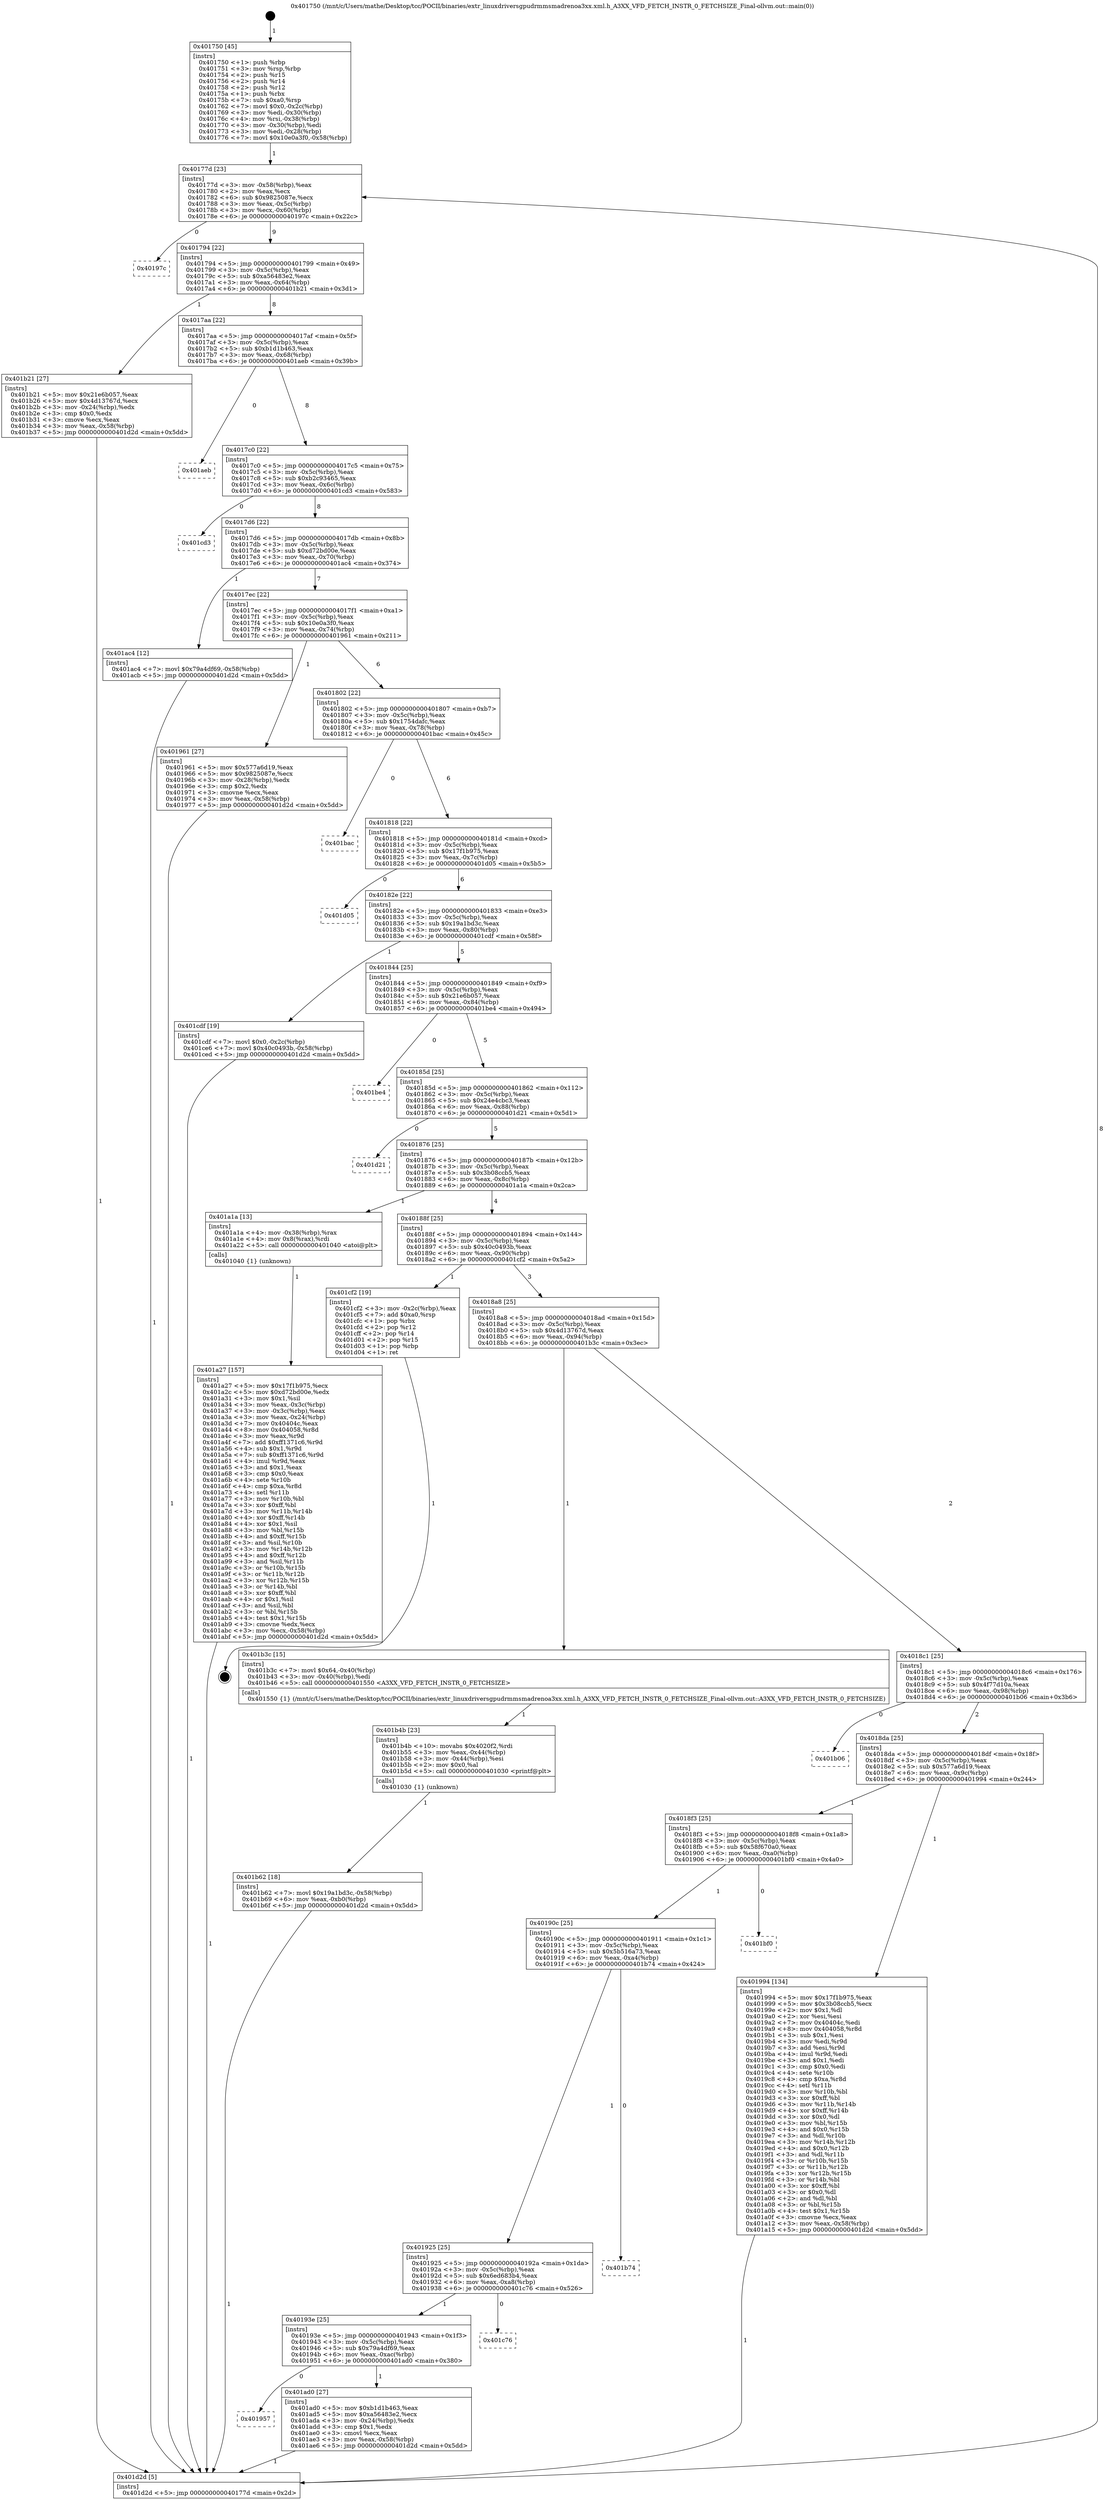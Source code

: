 digraph "0x401750" {
  label = "0x401750 (/mnt/c/Users/mathe/Desktop/tcc/POCII/binaries/extr_linuxdriversgpudrmmsmadrenoa3xx.xml.h_A3XX_VFD_FETCH_INSTR_0_FETCHSIZE_Final-ollvm.out::main(0))"
  labelloc = "t"
  node[shape=record]

  Entry [label="",width=0.3,height=0.3,shape=circle,fillcolor=black,style=filled]
  "0x40177d" [label="{
     0x40177d [23]\l
     | [instrs]\l
     &nbsp;&nbsp;0x40177d \<+3\>: mov -0x58(%rbp),%eax\l
     &nbsp;&nbsp;0x401780 \<+2\>: mov %eax,%ecx\l
     &nbsp;&nbsp;0x401782 \<+6\>: sub $0x9825087e,%ecx\l
     &nbsp;&nbsp;0x401788 \<+3\>: mov %eax,-0x5c(%rbp)\l
     &nbsp;&nbsp;0x40178b \<+3\>: mov %ecx,-0x60(%rbp)\l
     &nbsp;&nbsp;0x40178e \<+6\>: je 000000000040197c \<main+0x22c\>\l
  }"]
  "0x40197c" [label="{
     0x40197c\l
  }", style=dashed]
  "0x401794" [label="{
     0x401794 [22]\l
     | [instrs]\l
     &nbsp;&nbsp;0x401794 \<+5\>: jmp 0000000000401799 \<main+0x49\>\l
     &nbsp;&nbsp;0x401799 \<+3\>: mov -0x5c(%rbp),%eax\l
     &nbsp;&nbsp;0x40179c \<+5\>: sub $0xa56483e2,%eax\l
     &nbsp;&nbsp;0x4017a1 \<+3\>: mov %eax,-0x64(%rbp)\l
     &nbsp;&nbsp;0x4017a4 \<+6\>: je 0000000000401b21 \<main+0x3d1\>\l
  }"]
  Exit [label="",width=0.3,height=0.3,shape=circle,fillcolor=black,style=filled,peripheries=2]
  "0x401b21" [label="{
     0x401b21 [27]\l
     | [instrs]\l
     &nbsp;&nbsp;0x401b21 \<+5\>: mov $0x21e6b057,%eax\l
     &nbsp;&nbsp;0x401b26 \<+5\>: mov $0x4d13767d,%ecx\l
     &nbsp;&nbsp;0x401b2b \<+3\>: mov -0x24(%rbp),%edx\l
     &nbsp;&nbsp;0x401b2e \<+3\>: cmp $0x0,%edx\l
     &nbsp;&nbsp;0x401b31 \<+3\>: cmove %ecx,%eax\l
     &nbsp;&nbsp;0x401b34 \<+3\>: mov %eax,-0x58(%rbp)\l
     &nbsp;&nbsp;0x401b37 \<+5\>: jmp 0000000000401d2d \<main+0x5dd\>\l
  }"]
  "0x4017aa" [label="{
     0x4017aa [22]\l
     | [instrs]\l
     &nbsp;&nbsp;0x4017aa \<+5\>: jmp 00000000004017af \<main+0x5f\>\l
     &nbsp;&nbsp;0x4017af \<+3\>: mov -0x5c(%rbp),%eax\l
     &nbsp;&nbsp;0x4017b2 \<+5\>: sub $0xb1d1b463,%eax\l
     &nbsp;&nbsp;0x4017b7 \<+3\>: mov %eax,-0x68(%rbp)\l
     &nbsp;&nbsp;0x4017ba \<+6\>: je 0000000000401aeb \<main+0x39b\>\l
  }"]
  "0x401b62" [label="{
     0x401b62 [18]\l
     | [instrs]\l
     &nbsp;&nbsp;0x401b62 \<+7\>: movl $0x19a1bd3c,-0x58(%rbp)\l
     &nbsp;&nbsp;0x401b69 \<+6\>: mov %eax,-0xb0(%rbp)\l
     &nbsp;&nbsp;0x401b6f \<+5\>: jmp 0000000000401d2d \<main+0x5dd\>\l
  }"]
  "0x401aeb" [label="{
     0x401aeb\l
  }", style=dashed]
  "0x4017c0" [label="{
     0x4017c0 [22]\l
     | [instrs]\l
     &nbsp;&nbsp;0x4017c0 \<+5\>: jmp 00000000004017c5 \<main+0x75\>\l
     &nbsp;&nbsp;0x4017c5 \<+3\>: mov -0x5c(%rbp),%eax\l
     &nbsp;&nbsp;0x4017c8 \<+5\>: sub $0xb2c93465,%eax\l
     &nbsp;&nbsp;0x4017cd \<+3\>: mov %eax,-0x6c(%rbp)\l
     &nbsp;&nbsp;0x4017d0 \<+6\>: je 0000000000401cd3 \<main+0x583\>\l
  }"]
  "0x401b4b" [label="{
     0x401b4b [23]\l
     | [instrs]\l
     &nbsp;&nbsp;0x401b4b \<+10\>: movabs $0x4020f2,%rdi\l
     &nbsp;&nbsp;0x401b55 \<+3\>: mov %eax,-0x44(%rbp)\l
     &nbsp;&nbsp;0x401b58 \<+3\>: mov -0x44(%rbp),%esi\l
     &nbsp;&nbsp;0x401b5b \<+2\>: mov $0x0,%al\l
     &nbsp;&nbsp;0x401b5d \<+5\>: call 0000000000401030 \<printf@plt\>\l
     | [calls]\l
     &nbsp;&nbsp;0x401030 \{1\} (unknown)\l
  }"]
  "0x401cd3" [label="{
     0x401cd3\l
  }", style=dashed]
  "0x4017d6" [label="{
     0x4017d6 [22]\l
     | [instrs]\l
     &nbsp;&nbsp;0x4017d6 \<+5\>: jmp 00000000004017db \<main+0x8b\>\l
     &nbsp;&nbsp;0x4017db \<+3\>: mov -0x5c(%rbp),%eax\l
     &nbsp;&nbsp;0x4017de \<+5\>: sub $0xd72bd00e,%eax\l
     &nbsp;&nbsp;0x4017e3 \<+3\>: mov %eax,-0x70(%rbp)\l
     &nbsp;&nbsp;0x4017e6 \<+6\>: je 0000000000401ac4 \<main+0x374\>\l
  }"]
  "0x401957" [label="{
     0x401957\l
  }", style=dashed]
  "0x401ac4" [label="{
     0x401ac4 [12]\l
     | [instrs]\l
     &nbsp;&nbsp;0x401ac4 \<+7\>: movl $0x79a4df69,-0x58(%rbp)\l
     &nbsp;&nbsp;0x401acb \<+5\>: jmp 0000000000401d2d \<main+0x5dd\>\l
  }"]
  "0x4017ec" [label="{
     0x4017ec [22]\l
     | [instrs]\l
     &nbsp;&nbsp;0x4017ec \<+5\>: jmp 00000000004017f1 \<main+0xa1\>\l
     &nbsp;&nbsp;0x4017f1 \<+3\>: mov -0x5c(%rbp),%eax\l
     &nbsp;&nbsp;0x4017f4 \<+5\>: sub $0x10e0a3f0,%eax\l
     &nbsp;&nbsp;0x4017f9 \<+3\>: mov %eax,-0x74(%rbp)\l
     &nbsp;&nbsp;0x4017fc \<+6\>: je 0000000000401961 \<main+0x211\>\l
  }"]
  "0x401ad0" [label="{
     0x401ad0 [27]\l
     | [instrs]\l
     &nbsp;&nbsp;0x401ad0 \<+5\>: mov $0xb1d1b463,%eax\l
     &nbsp;&nbsp;0x401ad5 \<+5\>: mov $0xa56483e2,%ecx\l
     &nbsp;&nbsp;0x401ada \<+3\>: mov -0x24(%rbp),%edx\l
     &nbsp;&nbsp;0x401add \<+3\>: cmp $0x1,%edx\l
     &nbsp;&nbsp;0x401ae0 \<+3\>: cmovl %ecx,%eax\l
     &nbsp;&nbsp;0x401ae3 \<+3\>: mov %eax,-0x58(%rbp)\l
     &nbsp;&nbsp;0x401ae6 \<+5\>: jmp 0000000000401d2d \<main+0x5dd\>\l
  }"]
  "0x401961" [label="{
     0x401961 [27]\l
     | [instrs]\l
     &nbsp;&nbsp;0x401961 \<+5\>: mov $0x577a6d19,%eax\l
     &nbsp;&nbsp;0x401966 \<+5\>: mov $0x9825087e,%ecx\l
     &nbsp;&nbsp;0x40196b \<+3\>: mov -0x28(%rbp),%edx\l
     &nbsp;&nbsp;0x40196e \<+3\>: cmp $0x2,%edx\l
     &nbsp;&nbsp;0x401971 \<+3\>: cmovne %ecx,%eax\l
     &nbsp;&nbsp;0x401974 \<+3\>: mov %eax,-0x58(%rbp)\l
     &nbsp;&nbsp;0x401977 \<+5\>: jmp 0000000000401d2d \<main+0x5dd\>\l
  }"]
  "0x401802" [label="{
     0x401802 [22]\l
     | [instrs]\l
     &nbsp;&nbsp;0x401802 \<+5\>: jmp 0000000000401807 \<main+0xb7\>\l
     &nbsp;&nbsp;0x401807 \<+3\>: mov -0x5c(%rbp),%eax\l
     &nbsp;&nbsp;0x40180a \<+5\>: sub $0x1754dafc,%eax\l
     &nbsp;&nbsp;0x40180f \<+3\>: mov %eax,-0x78(%rbp)\l
     &nbsp;&nbsp;0x401812 \<+6\>: je 0000000000401bac \<main+0x45c\>\l
  }"]
  "0x401d2d" [label="{
     0x401d2d [5]\l
     | [instrs]\l
     &nbsp;&nbsp;0x401d2d \<+5\>: jmp 000000000040177d \<main+0x2d\>\l
  }"]
  "0x401750" [label="{
     0x401750 [45]\l
     | [instrs]\l
     &nbsp;&nbsp;0x401750 \<+1\>: push %rbp\l
     &nbsp;&nbsp;0x401751 \<+3\>: mov %rsp,%rbp\l
     &nbsp;&nbsp;0x401754 \<+2\>: push %r15\l
     &nbsp;&nbsp;0x401756 \<+2\>: push %r14\l
     &nbsp;&nbsp;0x401758 \<+2\>: push %r12\l
     &nbsp;&nbsp;0x40175a \<+1\>: push %rbx\l
     &nbsp;&nbsp;0x40175b \<+7\>: sub $0xa0,%rsp\l
     &nbsp;&nbsp;0x401762 \<+7\>: movl $0x0,-0x2c(%rbp)\l
     &nbsp;&nbsp;0x401769 \<+3\>: mov %edi,-0x30(%rbp)\l
     &nbsp;&nbsp;0x40176c \<+4\>: mov %rsi,-0x38(%rbp)\l
     &nbsp;&nbsp;0x401770 \<+3\>: mov -0x30(%rbp),%edi\l
     &nbsp;&nbsp;0x401773 \<+3\>: mov %edi,-0x28(%rbp)\l
     &nbsp;&nbsp;0x401776 \<+7\>: movl $0x10e0a3f0,-0x58(%rbp)\l
  }"]
  "0x40193e" [label="{
     0x40193e [25]\l
     | [instrs]\l
     &nbsp;&nbsp;0x40193e \<+5\>: jmp 0000000000401943 \<main+0x1f3\>\l
     &nbsp;&nbsp;0x401943 \<+3\>: mov -0x5c(%rbp),%eax\l
     &nbsp;&nbsp;0x401946 \<+5\>: sub $0x79a4df69,%eax\l
     &nbsp;&nbsp;0x40194b \<+6\>: mov %eax,-0xac(%rbp)\l
     &nbsp;&nbsp;0x401951 \<+6\>: je 0000000000401ad0 \<main+0x380\>\l
  }"]
  "0x401bac" [label="{
     0x401bac\l
  }", style=dashed]
  "0x401818" [label="{
     0x401818 [22]\l
     | [instrs]\l
     &nbsp;&nbsp;0x401818 \<+5\>: jmp 000000000040181d \<main+0xcd\>\l
     &nbsp;&nbsp;0x40181d \<+3\>: mov -0x5c(%rbp),%eax\l
     &nbsp;&nbsp;0x401820 \<+5\>: sub $0x17f1b975,%eax\l
     &nbsp;&nbsp;0x401825 \<+3\>: mov %eax,-0x7c(%rbp)\l
     &nbsp;&nbsp;0x401828 \<+6\>: je 0000000000401d05 \<main+0x5b5\>\l
  }"]
  "0x401c76" [label="{
     0x401c76\l
  }", style=dashed]
  "0x401d05" [label="{
     0x401d05\l
  }", style=dashed]
  "0x40182e" [label="{
     0x40182e [22]\l
     | [instrs]\l
     &nbsp;&nbsp;0x40182e \<+5\>: jmp 0000000000401833 \<main+0xe3\>\l
     &nbsp;&nbsp;0x401833 \<+3\>: mov -0x5c(%rbp),%eax\l
     &nbsp;&nbsp;0x401836 \<+5\>: sub $0x19a1bd3c,%eax\l
     &nbsp;&nbsp;0x40183b \<+3\>: mov %eax,-0x80(%rbp)\l
     &nbsp;&nbsp;0x40183e \<+6\>: je 0000000000401cdf \<main+0x58f\>\l
  }"]
  "0x401925" [label="{
     0x401925 [25]\l
     | [instrs]\l
     &nbsp;&nbsp;0x401925 \<+5\>: jmp 000000000040192a \<main+0x1da\>\l
     &nbsp;&nbsp;0x40192a \<+3\>: mov -0x5c(%rbp),%eax\l
     &nbsp;&nbsp;0x40192d \<+5\>: sub $0x6ed683b4,%eax\l
     &nbsp;&nbsp;0x401932 \<+6\>: mov %eax,-0xa8(%rbp)\l
     &nbsp;&nbsp;0x401938 \<+6\>: je 0000000000401c76 \<main+0x526\>\l
  }"]
  "0x401cdf" [label="{
     0x401cdf [19]\l
     | [instrs]\l
     &nbsp;&nbsp;0x401cdf \<+7\>: movl $0x0,-0x2c(%rbp)\l
     &nbsp;&nbsp;0x401ce6 \<+7\>: movl $0x40c0493b,-0x58(%rbp)\l
     &nbsp;&nbsp;0x401ced \<+5\>: jmp 0000000000401d2d \<main+0x5dd\>\l
  }"]
  "0x401844" [label="{
     0x401844 [25]\l
     | [instrs]\l
     &nbsp;&nbsp;0x401844 \<+5\>: jmp 0000000000401849 \<main+0xf9\>\l
     &nbsp;&nbsp;0x401849 \<+3\>: mov -0x5c(%rbp),%eax\l
     &nbsp;&nbsp;0x40184c \<+5\>: sub $0x21e6b057,%eax\l
     &nbsp;&nbsp;0x401851 \<+6\>: mov %eax,-0x84(%rbp)\l
     &nbsp;&nbsp;0x401857 \<+6\>: je 0000000000401be4 \<main+0x494\>\l
  }"]
  "0x401b74" [label="{
     0x401b74\l
  }", style=dashed]
  "0x401be4" [label="{
     0x401be4\l
  }", style=dashed]
  "0x40185d" [label="{
     0x40185d [25]\l
     | [instrs]\l
     &nbsp;&nbsp;0x40185d \<+5\>: jmp 0000000000401862 \<main+0x112\>\l
     &nbsp;&nbsp;0x401862 \<+3\>: mov -0x5c(%rbp),%eax\l
     &nbsp;&nbsp;0x401865 \<+5\>: sub $0x24e4cbc3,%eax\l
     &nbsp;&nbsp;0x40186a \<+6\>: mov %eax,-0x88(%rbp)\l
     &nbsp;&nbsp;0x401870 \<+6\>: je 0000000000401d21 \<main+0x5d1\>\l
  }"]
  "0x40190c" [label="{
     0x40190c [25]\l
     | [instrs]\l
     &nbsp;&nbsp;0x40190c \<+5\>: jmp 0000000000401911 \<main+0x1c1\>\l
     &nbsp;&nbsp;0x401911 \<+3\>: mov -0x5c(%rbp),%eax\l
     &nbsp;&nbsp;0x401914 \<+5\>: sub $0x5b516a73,%eax\l
     &nbsp;&nbsp;0x401919 \<+6\>: mov %eax,-0xa4(%rbp)\l
     &nbsp;&nbsp;0x40191f \<+6\>: je 0000000000401b74 \<main+0x424\>\l
  }"]
  "0x401d21" [label="{
     0x401d21\l
  }", style=dashed]
  "0x401876" [label="{
     0x401876 [25]\l
     | [instrs]\l
     &nbsp;&nbsp;0x401876 \<+5\>: jmp 000000000040187b \<main+0x12b\>\l
     &nbsp;&nbsp;0x40187b \<+3\>: mov -0x5c(%rbp),%eax\l
     &nbsp;&nbsp;0x40187e \<+5\>: sub $0x3b08ccb5,%eax\l
     &nbsp;&nbsp;0x401883 \<+6\>: mov %eax,-0x8c(%rbp)\l
     &nbsp;&nbsp;0x401889 \<+6\>: je 0000000000401a1a \<main+0x2ca\>\l
  }"]
  "0x401bf0" [label="{
     0x401bf0\l
  }", style=dashed]
  "0x401a1a" [label="{
     0x401a1a [13]\l
     | [instrs]\l
     &nbsp;&nbsp;0x401a1a \<+4\>: mov -0x38(%rbp),%rax\l
     &nbsp;&nbsp;0x401a1e \<+4\>: mov 0x8(%rax),%rdi\l
     &nbsp;&nbsp;0x401a22 \<+5\>: call 0000000000401040 \<atoi@plt\>\l
     | [calls]\l
     &nbsp;&nbsp;0x401040 \{1\} (unknown)\l
  }"]
  "0x40188f" [label="{
     0x40188f [25]\l
     | [instrs]\l
     &nbsp;&nbsp;0x40188f \<+5\>: jmp 0000000000401894 \<main+0x144\>\l
     &nbsp;&nbsp;0x401894 \<+3\>: mov -0x5c(%rbp),%eax\l
     &nbsp;&nbsp;0x401897 \<+5\>: sub $0x40c0493b,%eax\l
     &nbsp;&nbsp;0x40189c \<+6\>: mov %eax,-0x90(%rbp)\l
     &nbsp;&nbsp;0x4018a2 \<+6\>: je 0000000000401cf2 \<main+0x5a2\>\l
  }"]
  "0x401a27" [label="{
     0x401a27 [157]\l
     | [instrs]\l
     &nbsp;&nbsp;0x401a27 \<+5\>: mov $0x17f1b975,%ecx\l
     &nbsp;&nbsp;0x401a2c \<+5\>: mov $0xd72bd00e,%edx\l
     &nbsp;&nbsp;0x401a31 \<+3\>: mov $0x1,%sil\l
     &nbsp;&nbsp;0x401a34 \<+3\>: mov %eax,-0x3c(%rbp)\l
     &nbsp;&nbsp;0x401a37 \<+3\>: mov -0x3c(%rbp),%eax\l
     &nbsp;&nbsp;0x401a3a \<+3\>: mov %eax,-0x24(%rbp)\l
     &nbsp;&nbsp;0x401a3d \<+7\>: mov 0x40404c,%eax\l
     &nbsp;&nbsp;0x401a44 \<+8\>: mov 0x404058,%r8d\l
     &nbsp;&nbsp;0x401a4c \<+3\>: mov %eax,%r9d\l
     &nbsp;&nbsp;0x401a4f \<+7\>: add $0xff1371c6,%r9d\l
     &nbsp;&nbsp;0x401a56 \<+4\>: sub $0x1,%r9d\l
     &nbsp;&nbsp;0x401a5a \<+7\>: sub $0xff1371c6,%r9d\l
     &nbsp;&nbsp;0x401a61 \<+4\>: imul %r9d,%eax\l
     &nbsp;&nbsp;0x401a65 \<+3\>: and $0x1,%eax\l
     &nbsp;&nbsp;0x401a68 \<+3\>: cmp $0x0,%eax\l
     &nbsp;&nbsp;0x401a6b \<+4\>: sete %r10b\l
     &nbsp;&nbsp;0x401a6f \<+4\>: cmp $0xa,%r8d\l
     &nbsp;&nbsp;0x401a73 \<+4\>: setl %r11b\l
     &nbsp;&nbsp;0x401a77 \<+3\>: mov %r10b,%bl\l
     &nbsp;&nbsp;0x401a7a \<+3\>: xor $0xff,%bl\l
     &nbsp;&nbsp;0x401a7d \<+3\>: mov %r11b,%r14b\l
     &nbsp;&nbsp;0x401a80 \<+4\>: xor $0xff,%r14b\l
     &nbsp;&nbsp;0x401a84 \<+4\>: xor $0x1,%sil\l
     &nbsp;&nbsp;0x401a88 \<+3\>: mov %bl,%r15b\l
     &nbsp;&nbsp;0x401a8b \<+4\>: and $0xff,%r15b\l
     &nbsp;&nbsp;0x401a8f \<+3\>: and %sil,%r10b\l
     &nbsp;&nbsp;0x401a92 \<+3\>: mov %r14b,%r12b\l
     &nbsp;&nbsp;0x401a95 \<+4\>: and $0xff,%r12b\l
     &nbsp;&nbsp;0x401a99 \<+3\>: and %sil,%r11b\l
     &nbsp;&nbsp;0x401a9c \<+3\>: or %r10b,%r15b\l
     &nbsp;&nbsp;0x401a9f \<+3\>: or %r11b,%r12b\l
     &nbsp;&nbsp;0x401aa2 \<+3\>: xor %r12b,%r15b\l
     &nbsp;&nbsp;0x401aa5 \<+3\>: or %r14b,%bl\l
     &nbsp;&nbsp;0x401aa8 \<+3\>: xor $0xff,%bl\l
     &nbsp;&nbsp;0x401aab \<+4\>: or $0x1,%sil\l
     &nbsp;&nbsp;0x401aaf \<+3\>: and %sil,%bl\l
     &nbsp;&nbsp;0x401ab2 \<+3\>: or %bl,%r15b\l
     &nbsp;&nbsp;0x401ab5 \<+4\>: test $0x1,%r15b\l
     &nbsp;&nbsp;0x401ab9 \<+3\>: cmovne %edx,%ecx\l
     &nbsp;&nbsp;0x401abc \<+3\>: mov %ecx,-0x58(%rbp)\l
     &nbsp;&nbsp;0x401abf \<+5\>: jmp 0000000000401d2d \<main+0x5dd\>\l
  }"]
  "0x401cf2" [label="{
     0x401cf2 [19]\l
     | [instrs]\l
     &nbsp;&nbsp;0x401cf2 \<+3\>: mov -0x2c(%rbp),%eax\l
     &nbsp;&nbsp;0x401cf5 \<+7\>: add $0xa0,%rsp\l
     &nbsp;&nbsp;0x401cfc \<+1\>: pop %rbx\l
     &nbsp;&nbsp;0x401cfd \<+2\>: pop %r12\l
     &nbsp;&nbsp;0x401cff \<+2\>: pop %r14\l
     &nbsp;&nbsp;0x401d01 \<+2\>: pop %r15\l
     &nbsp;&nbsp;0x401d03 \<+1\>: pop %rbp\l
     &nbsp;&nbsp;0x401d04 \<+1\>: ret\l
  }"]
  "0x4018a8" [label="{
     0x4018a8 [25]\l
     | [instrs]\l
     &nbsp;&nbsp;0x4018a8 \<+5\>: jmp 00000000004018ad \<main+0x15d\>\l
     &nbsp;&nbsp;0x4018ad \<+3\>: mov -0x5c(%rbp),%eax\l
     &nbsp;&nbsp;0x4018b0 \<+5\>: sub $0x4d13767d,%eax\l
     &nbsp;&nbsp;0x4018b5 \<+6\>: mov %eax,-0x94(%rbp)\l
     &nbsp;&nbsp;0x4018bb \<+6\>: je 0000000000401b3c \<main+0x3ec\>\l
  }"]
  "0x4018f3" [label="{
     0x4018f3 [25]\l
     | [instrs]\l
     &nbsp;&nbsp;0x4018f3 \<+5\>: jmp 00000000004018f8 \<main+0x1a8\>\l
     &nbsp;&nbsp;0x4018f8 \<+3\>: mov -0x5c(%rbp),%eax\l
     &nbsp;&nbsp;0x4018fb \<+5\>: sub $0x58f670a0,%eax\l
     &nbsp;&nbsp;0x401900 \<+6\>: mov %eax,-0xa0(%rbp)\l
     &nbsp;&nbsp;0x401906 \<+6\>: je 0000000000401bf0 \<main+0x4a0\>\l
  }"]
  "0x401b3c" [label="{
     0x401b3c [15]\l
     | [instrs]\l
     &nbsp;&nbsp;0x401b3c \<+7\>: movl $0x64,-0x40(%rbp)\l
     &nbsp;&nbsp;0x401b43 \<+3\>: mov -0x40(%rbp),%edi\l
     &nbsp;&nbsp;0x401b46 \<+5\>: call 0000000000401550 \<A3XX_VFD_FETCH_INSTR_0_FETCHSIZE\>\l
     | [calls]\l
     &nbsp;&nbsp;0x401550 \{1\} (/mnt/c/Users/mathe/Desktop/tcc/POCII/binaries/extr_linuxdriversgpudrmmsmadrenoa3xx.xml.h_A3XX_VFD_FETCH_INSTR_0_FETCHSIZE_Final-ollvm.out::A3XX_VFD_FETCH_INSTR_0_FETCHSIZE)\l
  }"]
  "0x4018c1" [label="{
     0x4018c1 [25]\l
     | [instrs]\l
     &nbsp;&nbsp;0x4018c1 \<+5\>: jmp 00000000004018c6 \<main+0x176\>\l
     &nbsp;&nbsp;0x4018c6 \<+3\>: mov -0x5c(%rbp),%eax\l
     &nbsp;&nbsp;0x4018c9 \<+5\>: sub $0x4f77d10a,%eax\l
     &nbsp;&nbsp;0x4018ce \<+6\>: mov %eax,-0x98(%rbp)\l
     &nbsp;&nbsp;0x4018d4 \<+6\>: je 0000000000401b06 \<main+0x3b6\>\l
  }"]
  "0x401994" [label="{
     0x401994 [134]\l
     | [instrs]\l
     &nbsp;&nbsp;0x401994 \<+5\>: mov $0x17f1b975,%eax\l
     &nbsp;&nbsp;0x401999 \<+5\>: mov $0x3b08ccb5,%ecx\l
     &nbsp;&nbsp;0x40199e \<+2\>: mov $0x1,%dl\l
     &nbsp;&nbsp;0x4019a0 \<+2\>: xor %esi,%esi\l
     &nbsp;&nbsp;0x4019a2 \<+7\>: mov 0x40404c,%edi\l
     &nbsp;&nbsp;0x4019a9 \<+8\>: mov 0x404058,%r8d\l
     &nbsp;&nbsp;0x4019b1 \<+3\>: sub $0x1,%esi\l
     &nbsp;&nbsp;0x4019b4 \<+3\>: mov %edi,%r9d\l
     &nbsp;&nbsp;0x4019b7 \<+3\>: add %esi,%r9d\l
     &nbsp;&nbsp;0x4019ba \<+4\>: imul %r9d,%edi\l
     &nbsp;&nbsp;0x4019be \<+3\>: and $0x1,%edi\l
     &nbsp;&nbsp;0x4019c1 \<+3\>: cmp $0x0,%edi\l
     &nbsp;&nbsp;0x4019c4 \<+4\>: sete %r10b\l
     &nbsp;&nbsp;0x4019c8 \<+4\>: cmp $0xa,%r8d\l
     &nbsp;&nbsp;0x4019cc \<+4\>: setl %r11b\l
     &nbsp;&nbsp;0x4019d0 \<+3\>: mov %r10b,%bl\l
     &nbsp;&nbsp;0x4019d3 \<+3\>: xor $0xff,%bl\l
     &nbsp;&nbsp;0x4019d6 \<+3\>: mov %r11b,%r14b\l
     &nbsp;&nbsp;0x4019d9 \<+4\>: xor $0xff,%r14b\l
     &nbsp;&nbsp;0x4019dd \<+3\>: xor $0x0,%dl\l
     &nbsp;&nbsp;0x4019e0 \<+3\>: mov %bl,%r15b\l
     &nbsp;&nbsp;0x4019e3 \<+4\>: and $0x0,%r15b\l
     &nbsp;&nbsp;0x4019e7 \<+3\>: and %dl,%r10b\l
     &nbsp;&nbsp;0x4019ea \<+3\>: mov %r14b,%r12b\l
     &nbsp;&nbsp;0x4019ed \<+4\>: and $0x0,%r12b\l
     &nbsp;&nbsp;0x4019f1 \<+3\>: and %dl,%r11b\l
     &nbsp;&nbsp;0x4019f4 \<+3\>: or %r10b,%r15b\l
     &nbsp;&nbsp;0x4019f7 \<+3\>: or %r11b,%r12b\l
     &nbsp;&nbsp;0x4019fa \<+3\>: xor %r12b,%r15b\l
     &nbsp;&nbsp;0x4019fd \<+3\>: or %r14b,%bl\l
     &nbsp;&nbsp;0x401a00 \<+3\>: xor $0xff,%bl\l
     &nbsp;&nbsp;0x401a03 \<+3\>: or $0x0,%dl\l
     &nbsp;&nbsp;0x401a06 \<+2\>: and %dl,%bl\l
     &nbsp;&nbsp;0x401a08 \<+3\>: or %bl,%r15b\l
     &nbsp;&nbsp;0x401a0b \<+4\>: test $0x1,%r15b\l
     &nbsp;&nbsp;0x401a0f \<+3\>: cmovne %ecx,%eax\l
     &nbsp;&nbsp;0x401a12 \<+3\>: mov %eax,-0x58(%rbp)\l
     &nbsp;&nbsp;0x401a15 \<+5\>: jmp 0000000000401d2d \<main+0x5dd\>\l
  }"]
  "0x401b06" [label="{
     0x401b06\l
  }", style=dashed]
  "0x4018da" [label="{
     0x4018da [25]\l
     | [instrs]\l
     &nbsp;&nbsp;0x4018da \<+5\>: jmp 00000000004018df \<main+0x18f\>\l
     &nbsp;&nbsp;0x4018df \<+3\>: mov -0x5c(%rbp),%eax\l
     &nbsp;&nbsp;0x4018e2 \<+5\>: sub $0x577a6d19,%eax\l
     &nbsp;&nbsp;0x4018e7 \<+6\>: mov %eax,-0x9c(%rbp)\l
     &nbsp;&nbsp;0x4018ed \<+6\>: je 0000000000401994 \<main+0x244\>\l
  }"]
  Entry -> "0x401750" [label=" 1"]
  "0x40177d" -> "0x40197c" [label=" 0"]
  "0x40177d" -> "0x401794" [label=" 9"]
  "0x401cf2" -> Exit [label=" 1"]
  "0x401794" -> "0x401b21" [label=" 1"]
  "0x401794" -> "0x4017aa" [label=" 8"]
  "0x401cdf" -> "0x401d2d" [label=" 1"]
  "0x4017aa" -> "0x401aeb" [label=" 0"]
  "0x4017aa" -> "0x4017c0" [label=" 8"]
  "0x401b62" -> "0x401d2d" [label=" 1"]
  "0x4017c0" -> "0x401cd3" [label=" 0"]
  "0x4017c0" -> "0x4017d6" [label=" 8"]
  "0x401b4b" -> "0x401b62" [label=" 1"]
  "0x4017d6" -> "0x401ac4" [label=" 1"]
  "0x4017d6" -> "0x4017ec" [label=" 7"]
  "0x401b3c" -> "0x401b4b" [label=" 1"]
  "0x4017ec" -> "0x401961" [label=" 1"]
  "0x4017ec" -> "0x401802" [label=" 6"]
  "0x401961" -> "0x401d2d" [label=" 1"]
  "0x401750" -> "0x40177d" [label=" 1"]
  "0x401d2d" -> "0x40177d" [label=" 8"]
  "0x401b21" -> "0x401d2d" [label=" 1"]
  "0x401802" -> "0x401bac" [label=" 0"]
  "0x401802" -> "0x401818" [label=" 6"]
  "0x40193e" -> "0x401957" [label=" 0"]
  "0x401818" -> "0x401d05" [label=" 0"]
  "0x401818" -> "0x40182e" [label=" 6"]
  "0x40193e" -> "0x401ad0" [label=" 1"]
  "0x40182e" -> "0x401cdf" [label=" 1"]
  "0x40182e" -> "0x401844" [label=" 5"]
  "0x401925" -> "0x40193e" [label=" 1"]
  "0x401844" -> "0x401be4" [label=" 0"]
  "0x401844" -> "0x40185d" [label=" 5"]
  "0x401925" -> "0x401c76" [label=" 0"]
  "0x40185d" -> "0x401d21" [label=" 0"]
  "0x40185d" -> "0x401876" [label=" 5"]
  "0x40190c" -> "0x401925" [label=" 1"]
  "0x401876" -> "0x401a1a" [label=" 1"]
  "0x401876" -> "0x40188f" [label=" 4"]
  "0x40190c" -> "0x401b74" [label=" 0"]
  "0x40188f" -> "0x401cf2" [label=" 1"]
  "0x40188f" -> "0x4018a8" [label=" 3"]
  "0x4018f3" -> "0x40190c" [label=" 1"]
  "0x4018a8" -> "0x401b3c" [label=" 1"]
  "0x4018a8" -> "0x4018c1" [label=" 2"]
  "0x4018f3" -> "0x401bf0" [label=" 0"]
  "0x4018c1" -> "0x401b06" [label=" 0"]
  "0x4018c1" -> "0x4018da" [label=" 2"]
  "0x401ad0" -> "0x401d2d" [label=" 1"]
  "0x4018da" -> "0x401994" [label=" 1"]
  "0x4018da" -> "0x4018f3" [label=" 1"]
  "0x401994" -> "0x401d2d" [label=" 1"]
  "0x401a1a" -> "0x401a27" [label=" 1"]
  "0x401a27" -> "0x401d2d" [label=" 1"]
  "0x401ac4" -> "0x401d2d" [label=" 1"]
}
